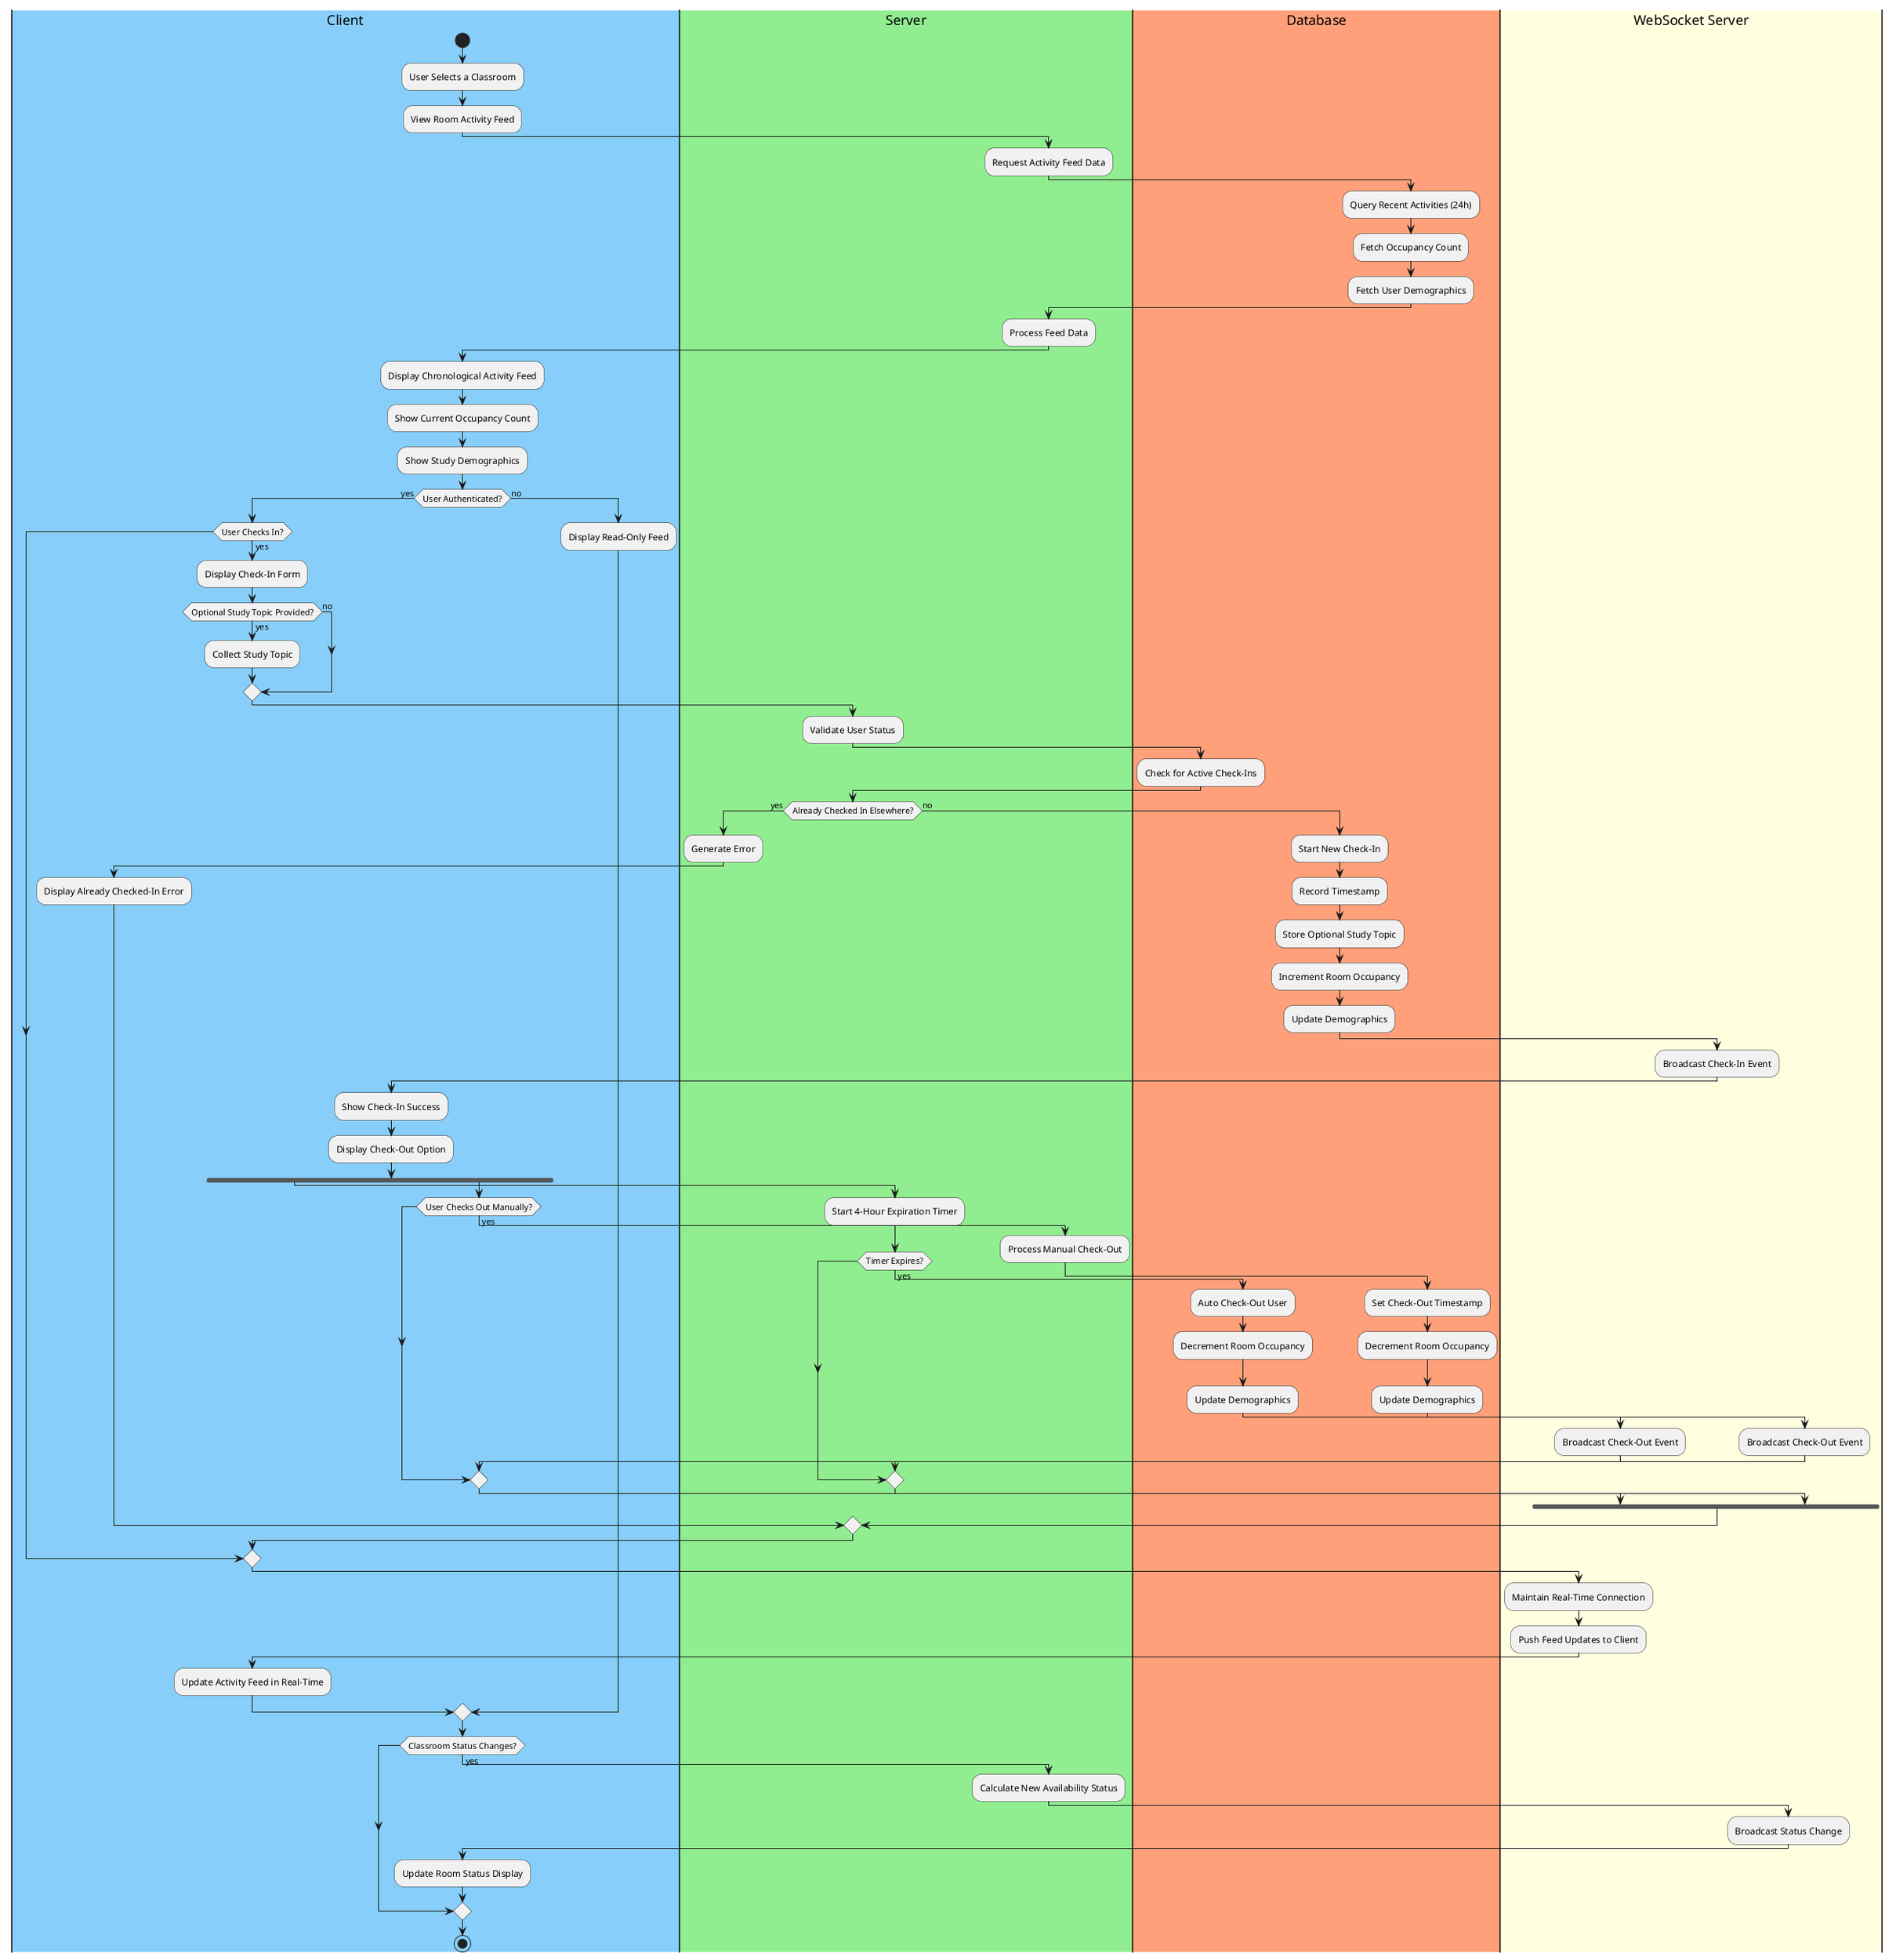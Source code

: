 @startuml Social Activity Feed Activity Diagram
|#LightSkyBlue|Client|
|#LightGreen|Server|
|#LightSalmon|Database|
|#LightYellow|WebSocket Server|

|Client|
start
:User Selects a Classroom;
:View Room Activity Feed;
|Server|
:Request Activity Feed Data;
|Database|
:Query Recent Activities (24h);
:Fetch Occupancy Count;
:Fetch User Demographics;
|Server|
:Process Feed Data;
|Client|
:Display Chronological Activity Feed;
:Show Current Occupancy Count;
:Show Study Demographics;

|Client|
if (User Authenticated?) then (yes)
  if (User Checks In?) then (yes)
    :Display Check-In Form;
    if (Optional Study Topic Provided?) then (yes)
      :Collect Study Topic;
    else (no)
    endif
    
    |Server|
    :Validate User Status;
    |Database|
    :Check for Active Check-Ins;
    |Server|
    if (Already Checked In Elsewhere?) then (yes)
      :Generate Error;
      |Client|
      :Display Already Checked-In Error;
    else (no)
      |Database|
      :Start New Check-In;
      :Record Timestamp;
      :Store Optional Study Topic;
      :Increment Room Occupancy;
      :Update Demographics;
      
      |WebSocket Server|
      :Broadcast Check-In Event;
      |Client|
      :Show Check-In Success;
      :Display Check-Out Option;
      
      fork
        |Server|
        :Start 4-Hour Expiration Timer;
        if (Timer Expires?) then (yes)
          |Database|
          :Auto Check-Out User;
          :Decrement Room Occupancy;
          :Update Demographics;
          |WebSocket Server|
          :Broadcast Check-Out Event;
        endif
      fork again
        |Client|
        if (User Checks Out Manually?) then (yes)
          |Server|
          :Process Manual Check-Out;
          |Database|
          :Set Check-Out Timestamp;
          :Decrement Room Occupancy;
          :Update Demographics;
          |WebSocket Server|
          :Broadcast Check-Out Event;
        endif
      end fork
    endif
  endif
  
  |WebSocket Server|
  :Maintain Real-Time Connection;
  :Push Feed Updates to Client;
  |Client|
  :Update Activity Feed in Real-Time;
else (no)
  :Display Read-Only Feed;
endif

|Client|
if (Classroom Status Changes?) then (yes)
  |Server|
  :Calculate New Availability Status;
  |WebSocket Server|
  :Broadcast Status Change;
  |Client|
  :Update Room Status Display;
endif

|Client|
stop

@enduml